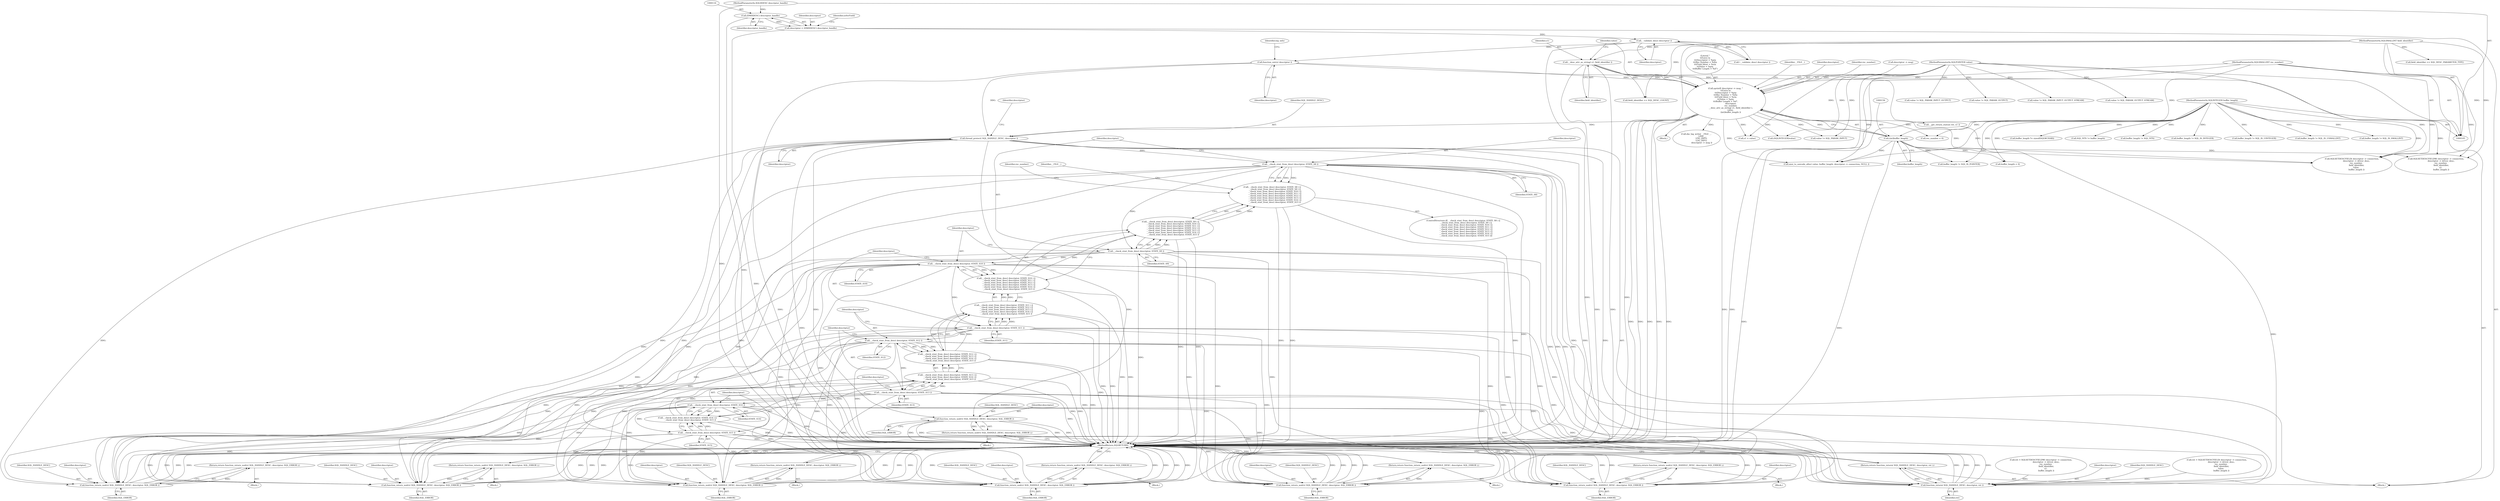 digraph "0_unixODBC_45ef78e037f578b15fc58938a3a3251655e71d6f#diff-d52750c7ba4e594410438569d8e2963aL24@API" {
"1000166" [label="(Call,thread_protect( SQL_HANDLE_DESC, descriptor ))"];
"1000144" [label="(Call,sprintf( descriptor -> msg, \"\n\t\tEntry:\\n\n\t\t\tDescriptor = %p\\n\n\t\t\tRec Number = %d\\n\n\t\t\tField Ident = %s\\n\n\t\t\tValue = %p\\n\n\t\t\tBuffer Length = %d\",\n                descriptor,\n                rec_number,\n                __desc_attr_as_string( s1, field_identifier ),\n                value, \n                (int)buffer_length ))"];
"1000137" [label="(Call,function_entry( descriptor ))"];
"1000126" [label="(Call,__validate_desc( descriptor ))"];
"1000113" [label="(Call,descriptor = (DMHDESC) descriptor_handle)"];
"1000115" [label="(Call,(DMHDESC) descriptor_handle)"];
"1000106" [label="(MethodParameterIn,SQLHDESC descriptor_handle)"];
"1000107" [label="(MethodParameterIn,SQLSMALLINT rec_number)"];
"1000151" [label="(Call,__desc_attr_as_string( s1, field_identifier ))"];
"1000108" [label="(MethodParameterIn,SQLSMALLINT field_identifier)"];
"1000109" [label="(MethodParameterIn,SQLPOINTER value)"];
"1000155" [label="(Call,(int)buffer_length)"];
"1000110" [label="(MethodParameterIn,SQLINTEGER buffer_length)"];
"1000199" [label="(Call,function_return_nodrv( SQL_HANDLE_DESC, descriptor, SQL_ERROR ))"];
"1000198" [label="(Return,return function_return_nodrv( SQL_HANDLE_DESC, descriptor, SQL_ERROR );)"];
"1000205" [label="(Call,__check_stmt_from_desc( descriptor, STATE_S8 ))"];
"1000204" [label="(Call,__check_stmt_from_desc( descriptor, STATE_S8 ) ||\n        __check_stmt_from_desc( descriptor, STATE_S9 ) ||\n        __check_stmt_from_desc( descriptor, STATE_S10 ) ||\n        __check_stmt_from_desc( descriptor, STATE_S11 ) ||\n        __check_stmt_from_desc( descriptor, STATE_S12 ) ||\n        __check_stmt_from_desc( descriptor, STATE_S13 ) ||\n        __check_stmt_from_desc( descriptor, STATE_S14 ) ||\n        __check_stmt_from_desc( descriptor, STATE_S15 ))"];
"1000209" [label="(Call,__check_stmt_from_desc( descriptor, STATE_S9 ))"];
"1000208" [label="(Call,__check_stmt_from_desc( descriptor, STATE_S9 ) ||\n        __check_stmt_from_desc( descriptor, STATE_S10 ) ||\n        __check_stmt_from_desc( descriptor, STATE_S11 ) ||\n        __check_stmt_from_desc( descriptor, STATE_S12 ) ||\n        __check_stmt_from_desc( descriptor, STATE_S13 ) ||\n        __check_stmt_from_desc( descriptor, STATE_S14 ) ||\n        __check_stmt_from_desc( descriptor, STATE_S15 ))"];
"1000213" [label="(Call,__check_stmt_from_desc( descriptor, STATE_S10 ))"];
"1000212" [label="(Call,__check_stmt_from_desc( descriptor, STATE_S10 ) ||\n        __check_stmt_from_desc( descriptor, STATE_S11 ) ||\n        __check_stmt_from_desc( descriptor, STATE_S12 ) ||\n        __check_stmt_from_desc( descriptor, STATE_S13 ) ||\n        __check_stmt_from_desc( descriptor, STATE_S14 ) ||\n        __check_stmt_from_desc( descriptor, STATE_S15 ))"];
"1000217" [label="(Call,__check_stmt_from_desc( descriptor, STATE_S11 ))"];
"1000216" [label="(Call,__check_stmt_from_desc( descriptor, STATE_S11 ) ||\n        __check_stmt_from_desc( descriptor, STATE_S12 ) ||\n        __check_stmt_from_desc( descriptor, STATE_S13 ) ||\n        __check_stmt_from_desc( descriptor, STATE_S14 ) ||\n        __check_stmt_from_desc( descriptor, STATE_S15 ))"];
"1000221" [label="(Call,__check_stmt_from_desc( descriptor, STATE_S12 ))"];
"1000220" [label="(Call,__check_stmt_from_desc( descriptor, STATE_S12 ) ||\n        __check_stmt_from_desc( descriptor, STATE_S13 ) ||\n        __check_stmt_from_desc( descriptor, STATE_S14 ) ||\n        __check_stmt_from_desc( descriptor, STATE_S15 ))"];
"1000225" [label="(Call,__check_stmt_from_desc( descriptor, STATE_S13 ))"];
"1000224" [label="(Call,__check_stmt_from_desc( descriptor, STATE_S13 ) ||\n        __check_stmt_from_desc( descriptor, STATE_S14 ) ||\n        __check_stmt_from_desc( descriptor, STATE_S15 ))"];
"1000229" [label="(Call,__check_stmt_from_desc( descriptor, STATE_S14 ))"];
"1000228" [label="(Call,__check_stmt_from_desc( descriptor, STATE_S14 ) ||\n        __check_stmt_from_desc( descriptor, STATE_S15 ))"];
"1000232" [label="(Call,__check_stmt_from_desc( descriptor, STATE_S15 ))"];
"1000257" [label="(Call,function_return_nodrv( SQL_HANDLE_DESC, descriptor, SQL_ERROR ))"];
"1000256" [label="(Return,return function_return_nodrv( SQL_HANDLE_DESC, descriptor, SQL_ERROR );)"];
"1000281" [label="(Call,function_return_nodrv( SQL_HANDLE_DESC, descriptor, SQL_ERROR ))"];
"1000280" [label="(Return,return function_return_nodrv( SQL_HANDLE_DESC, descriptor, SQL_ERROR );)"];
"1000385" [label="(Call,function_return_nodrv( SQL_HANDLE_DESC, descriptor, SQL_ERROR ))"];
"1000384" [label="(Return,return function_return_nodrv( SQL_HANDLE_DESC, descriptor, SQL_ERROR );)"];
"1000415" [label="(Call,function_return_nodrv( SQL_HANDLE_DESC, descriptor, SQL_ERROR ))"];
"1000414" [label="(Return,return function_return_nodrv( SQL_HANDLE_DESC, descriptor, SQL_ERROR );)"];
"1000459" [label="(Call,function_return_nodrv( SQL_HANDLE_DESC, descriptor, SQL_ERROR ))"];
"1000458" [label="(Return,return function_return_nodrv( SQL_HANDLE_DESC, descriptor, SQL_ERROR );)"];
"1000562" [label="(Call,function_return_nodrv( SQL_HANDLE_DESC, descriptor, SQL_ERROR ))"];
"1000561" [label="(Return,return function_return_nodrv( SQL_HANDLE_DESC, descriptor, SQL_ERROR );)"];
"1000588" [label="(Call,function_return( SQL_HANDLE_DESC, descriptor, ret ))"];
"1000587" [label="(Return,return function_return( SQL_HANDLE_DESC, descriptor, ret );)"];
"1000224" [label="(Call,__check_stmt_from_desc( descriptor, STATE_S13 ) ||\n        __check_stmt_from_desc( descriptor, STATE_S14 ) ||\n        __check_stmt_from_desc( descriptor, STATE_S15 ))"];
"1000204" [label="(Call,__check_stmt_from_desc( descriptor, STATE_S8 ) ||\n        __check_stmt_from_desc( descriptor, STATE_S9 ) ||\n        __check_stmt_from_desc( descriptor, STATE_S10 ) ||\n        __check_stmt_from_desc( descriptor, STATE_S11 ) ||\n        __check_stmt_from_desc( descriptor, STATE_S12 ) ||\n        __check_stmt_from_desc( descriptor, STATE_S13 ) ||\n        __check_stmt_from_desc( descriptor, STATE_S14 ) ||\n        __check_stmt_from_desc( descriptor, STATE_S15 ))"];
"1000576" [label="(Call,__get_return_status( ret, s1 ))"];
"1000227" [label="(Identifier,STATE_S13)"];
"1000283" [label="(Identifier,descriptor)"];
"1000177" [label="(Block,)"];
"1000385" [label="(Call,function_return_nodrv( SQL_HANDLE_DESC, descriptor, SQL_ERROR ))"];
"1000388" [label="(Identifier,SQL_ERROR)"];
"1000226" [label="(Identifier,descriptor)"];
"1000137" [label="(Call,function_entry( descriptor ))"];
"1000443" [label="(Block,)"];
"1000416" [label="(Identifier,SQL_HANDLE_DESC)"];
"1000203" [label="(ControlStructure,if( __check_stmt_from_desc( descriptor, STATE_S8 ) ||\n        __check_stmt_from_desc( descriptor, STATE_S9 ) ||\n        __check_stmt_from_desc( descriptor, STATE_S10 ) ||\n        __check_stmt_from_desc( descriptor, STATE_S11 ) ||\n        __check_stmt_from_desc( descriptor, STATE_S12 ) ||\n        __check_stmt_from_desc( descriptor, STATE_S13 ) ||\n        __check_stmt_from_desc( descriptor, STATE_S14 ) ||\n        __check_stmt_from_desc( descriptor, STATE_S15 )))"];
"1000458" [label="(Return,return function_return_nodrv( SQL_HANDLE_DESC, descriptor, SQL_ERROR );)"];
"1000166" [label="(Call,thread_protect( SQL_HANDLE_DESC, descriptor ))"];
"1000399" [label="(Block,)"];
"1000386" [label="(Identifier,SQL_HANDLE_DESC)"];
"1000257" [label="(Call,function_return_nodrv( SQL_HANDLE_DESC, descriptor, SQL_ERROR ))"];
"1000417" [label="(Identifier,descriptor)"];
"1000369" [label="(Block,)"];
"1000127" [label="(Identifier,descriptor)"];
"1000510" [label="(Call,buffer_length *= sizeof(SQLWCHAR))"];
"1000201" [label="(Identifier,descriptor)"];
"1000498" [label="(Call,ansi_to_unicode_alloc( value, buffer_length, descriptor -> connection, NULL ))"];
"1000213" [label="(Call,__check_stmt_from_desc( descriptor, STATE_S10 ))"];
"1000233" [label="(Identifier,descriptor)"];
"1000260" [label="(Identifier,SQL_ERROR)"];
"1000519" [label="(Call,ret = SQLSETDESCFIELDW( descriptor -> connection,\n                descriptor -> driver_desc,\n                rec_number, \n                field_identifier,\n                s1, \n                buffer_length ))"];
"1000109" [label="(MethodParameterIn,SQLPOINTER value)"];
"1000225" [label="(Call,__check_stmt_from_desc( descriptor, STATE_S13 ))"];
"1000506" [label="(Call,SQL_NTS != buffer_length)"];
"1000222" [label="(Identifier,descriptor)"];
"1000199" [label="(Call,function_return_nodrv( SQL_HANDLE_DESC, descriptor, SQL_ERROR ))"];
"1000460" [label="(Identifier,SQL_HANDLE_DESC)"];
"1000209" [label="(Call,__check_stmt_from_desc( descriptor, STATE_S9 ))"];
"1000173" [label="(Identifier,descriptor)"];
"1000258" [label="(Identifier,SQL_HANDLE_DESC)"];
"1000564" [label="(Identifier,descriptor)"];
"1000265" [label="(Block,)"];
"1000366" [label="(Call,buffer_length != SQL_NTS)"];
"1000592" [label="(MethodReturn,SQLRETURN)"];
"1000168" [label="(Identifier,descriptor)"];
"1000152" [label="(Identifier,s1)"];
"1000115" [label="(Call,(DMHDESC) descriptor_handle)"];
"1000565" [label="(Identifier,SQL_ERROR)"];
"1000212" [label="(Call,__check_stmt_from_desc( descriptor, STATE_S10 ) ||\n        __check_stmt_from_desc( descriptor, STATE_S11 ) ||\n        __check_stmt_from_desc( descriptor, STATE_S12 ) ||\n        __check_stmt_from_desc( descriptor, STATE_S13 ) ||\n        __check_stmt_from_desc( descriptor, STATE_S14 ) ||\n        __check_stmt_from_desc( descriptor, STATE_S15 ))"];
"1000433" [label="(Call,value != SQL_PARAM_INPUT_OUTPUT)"];
"1000230" [label="(Identifier,descriptor)"];
"1000429" [label="(Call,value != SQL_PARAM_OUTPUT)"];
"1000159" [label="(Identifier,__FILE__)"];
"1000198" [label="(Return,return function_return_nodrv( SQL_HANDLE_DESC, descriptor, SQL_ERROR );)"];
"1000217" [label="(Call,__check_stmt_from_desc( descriptor, STATE_S11 ))"];
"1000418" [label="(Identifier,SQL_ERROR)"];
"1000138" [label="(Identifier,descriptor)"];
"1000157" [label="(Identifier,buffer_length)"];
"1000415" [label="(Call,function_return_nodrv( SQL_HANDLE_DESC, descriptor, SQL_ERROR ))"];
"1000341" [label="(Call,buffer_length != SQL_IS_POINTER)"];
"1000144" [label="(Call,sprintf( descriptor -> msg, \"\n\t\tEntry:\\n\n\t\t\tDescriptor = %p\\n\n\t\t\tRec Number = %d\\n\n\t\t\tField Ident = %s\\n\n\t\t\tValue = %p\\n\n\t\t\tBuffer Length = %d\",\n                descriptor,\n                rec_number,\n                __desc_attr_as_string( s1, field_identifier ),\n                value, \n                (int)buffer_length ))"];
"1000588" [label="(Call,function_return( SQL_HANDLE_DESC, descriptor, ret ))"];
"1000229" [label="(Call,__check_stmt_from_desc( descriptor, STATE_S14 ))"];
"1000345" [label="(Call,buffer_length != SQL_IS_INTEGER)"];
"1000259" [label="(Identifier,descriptor)"];
"1000117" [label="(Identifier,descriptor_handle)"];
"1000107" [label="(MethodParameterIn,SQLSMALLINT rec_number)"];
"1000384" [label="(Return,return function_return_nodrv( SQL_HANDLE_DESC, descriptor, SQL_ERROR );)"];
"1000235" [label="(Block,)"];
"1000387" [label="(Identifier,descriptor)"];
"1000284" [label="(Identifier,SQL_ERROR)"];
"1000282" [label="(Identifier,SQL_HANDLE_DESC)"];
"1000437" [label="(Call,value != SQL_PARAM_INPUT_OUTPUT_STREAM)"];
"1000148" [label="(Literal,\"\n\t\tEntry:\\n\n\t\t\tDescriptor = %p\\n\n\t\t\tRec Number = %d\\n\n\t\t\tField Ident = %s\\n\n\t\t\tValue = %p\\n\n\t\t\tBuffer Length = %d\")"];
"1000228" [label="(Call,__check_stmt_from_desc( descriptor, STATE_S14 ) ||\n        __check_stmt_from_desc( descriptor, STATE_S15 ))"];
"1000153" [label="(Identifier,field_identifier)"];
"1000232" [label="(Call,__check_stmt_from_desc( descriptor, STATE_S15 ))"];
"1000154" [label="(Identifier,value)"];
"1000561" [label="(Return,return function_return_nodrv( SQL_HANDLE_DESC, descriptor, SQL_ERROR );)"];
"1000216" [label="(Call,__check_stmt_from_desc( descriptor, STATE_S11 ) ||\n        __check_stmt_from_desc( descriptor, STATE_S12 ) ||\n        __check_stmt_from_desc( descriptor, STATE_S13 ) ||\n        __check_stmt_from_desc( descriptor, STATE_S14 ) ||\n        __check_stmt_from_desc( descriptor, STATE_S15 ))"];
"1000540" [label="(Block,)"];
"1000151" [label="(Call,__desc_attr_as_string( s1, field_identifier ))"];
"1000459" [label="(Call,function_return_nodrv( SQL_HANDLE_DESC, descriptor, SQL_ERROR ))"];
"1000263" [label="(Identifier,rec_number)"];
"1000143" [label="(Block,)"];
"1000440" [label="(Call,value != SQL_PARAM_OUTPUT_STREAM)"];
"1000114" [label="(Identifier,descriptor)"];
"1000461" [label="(Identifier,descriptor)"];
"1000141" [label="(Identifier,log_info)"];
"1000200" [label="(Identifier,SQL_HANDLE_DESC)"];
"1000155" [label="(Call,(int)buffer_length)"];
"1000521" [label="(Call,SQLSETDESCFIELDW( descriptor -> connection,\n                descriptor -> driver_desc,\n                rec_number, \n                field_identifier,\n                s1, \n                buffer_length ))"];
"1000110" [label="(MethodParameterIn,SQLINTEGER buffer_length)"];
"1000211" [label="(Identifier,STATE_S9)"];
"1000234" [label="(Identifier,STATE_S15)"];
"1000108" [label="(MethodParameterIn,SQLSMALLINT field_identifier)"];
"1000126" [label="(Call,__validate_desc( descriptor ))"];
"1000587" [label="(Return,return function_return( SQL_HANDLE_DESC, descriptor, ret );)"];
"1000363" [label="(Call,buffer_length < 0)"];
"1000516" [label="(Call,s1 = value)"];
"1000158" [label="(Call,dm_log_write( __FILE__, \n                __LINE__, \n                LOG_INFO, \n                LOG_INFO, \n                descriptor -> msg ))"];
"1000349" [label="(Call,buffer_length != SQL_IS_UINTEGER)"];
"1000149" [label="(Identifier,descriptor)"];
"1000223" [label="(Identifier,STATE_S12)"];
"1000122" [label="(Identifier,isStrField)"];
"1000562" [label="(Call,function_return_nodrv( SQL_HANDLE_DESC, descriptor, SQL_ERROR ))"];
"1000563" [label="(Identifier,SQL_HANDLE_DESC)"];
"1000471" [label="(Call,SQLSETDESCFIELD( descriptor -> connection,\n              descriptor -> driver_desc,\n              rec_number, \n              field_identifier,\n              value, \n              buffer_length ))"];
"1000591" [label="(Identifier,ret)"];
"1000590" [label="(Identifier,descriptor)"];
"1000207" [label="(Identifier,STATE_S8)"];
"1000391" [label="(Call,field_identifier == SQL_DESC_COUNT)"];
"1000262" [label="(Call,rec_number < 0)"];
"1000414" [label="(Return,return function_return_nodrv( SQL_HANDLE_DESC, descriptor, SQL_ERROR );)"];
"1000280" [label="(Return,return function_return_nodrv( SQL_HANDLE_DESC, descriptor, SQL_ERROR );)"];
"1000589" [label="(Identifier,SQL_HANDLE_DESC)"];
"1000220" [label="(Call,__check_stmt_from_desc( descriptor, STATE_S12 ) ||\n        __check_stmt_from_desc( descriptor, STATE_S13 ) ||\n        __check_stmt_from_desc( descriptor, STATE_S14 ) ||\n        __check_stmt_from_desc( descriptor, STATE_S15 ))"];
"1000150" [label="(Identifier,rec_number)"];
"1000469" [label="(Call,ret = SQLSETDESCFIELD( descriptor -> connection,\n              descriptor -> driver_desc,\n              rec_number, \n              field_identifier,\n              value, \n              buffer_length ))"];
"1000218" [label="(Identifier,descriptor)"];
"1000210" [label="(Identifier,descriptor)"];
"1000125" [label="(Call,!__validate_desc( descriptor ))"];
"1000256" [label="(Return,return function_return_nodrv( SQL_HANDLE_DESC, descriptor, SQL_ERROR );)"];
"1000219" [label="(Identifier,STATE_S11)"];
"1000145" [label="(Call,descriptor -> msg)"];
"1000214" [label="(Identifier,descriptor)"];
"1000395" [label="(Call,(SQLINTEGER)value)"];
"1000281" [label="(Call,function_return_nodrv( SQL_HANDLE_DESC, descriptor, SQL_ERROR ))"];
"1000205" [label="(Call,__check_stmt_from_desc( descriptor, STATE_S8 ))"];
"1000106" [label="(MethodParameterIn,SQLHDESC descriptor_handle)"];
"1000356" [label="(Call,buffer_length != SQL_IS_USMALLINT)"];
"1000111" [label="(Block,)"];
"1000425" [label="(Call,value != SQL_PARAM_INPUT)"];
"1000221" [label="(Call,__check_stmt_from_desc( descriptor, STATE_S12 ))"];
"1000231" [label="(Identifier,STATE_S14)"];
"1000215" [label="(Identifier,STATE_S10)"];
"1000237" [label="(Identifier,__FILE__)"];
"1000206" [label="(Identifier,descriptor)"];
"1000113" [label="(Call,descriptor = (DMHDESC) descriptor_handle)"];
"1000421" [label="(Call,field_identifier == SQL_DESC_PARAMETER_TYPE)"];
"1000208" [label="(Call,__check_stmt_from_desc( descriptor, STATE_S9 ) ||\n        __check_stmt_from_desc( descriptor, STATE_S10 ) ||\n        __check_stmt_from_desc( descriptor, STATE_S11 ) ||\n        __check_stmt_from_desc( descriptor, STATE_S12 ) ||\n        __check_stmt_from_desc( descriptor, STATE_S13 ) ||\n        __check_stmt_from_desc( descriptor, STATE_S14 ) ||\n        __check_stmt_from_desc( descriptor, STATE_S15 ))"];
"1000353" [label="(Call,buffer_length != SQL_IS_SMALLINT)"];
"1000462" [label="(Identifier,SQL_ERROR)"];
"1000202" [label="(Identifier,SQL_ERROR)"];
"1000167" [label="(Identifier,SQL_HANDLE_DESC)"];
"1000166" -> "1000111"  [label="AST: "];
"1000166" -> "1000168"  [label="CFG: "];
"1000167" -> "1000166"  [label="AST: "];
"1000168" -> "1000166"  [label="AST: "];
"1000173" -> "1000166"  [label="CFG: "];
"1000166" -> "1000592"  [label="DDG: "];
"1000144" -> "1000166"  [label="DDG: "];
"1000137" -> "1000166"  [label="DDG: "];
"1000166" -> "1000199"  [label="DDG: "];
"1000166" -> "1000199"  [label="DDG: "];
"1000166" -> "1000205"  [label="DDG: "];
"1000166" -> "1000257"  [label="DDG: "];
"1000166" -> "1000281"  [label="DDG: "];
"1000166" -> "1000385"  [label="DDG: "];
"1000166" -> "1000415"  [label="DDG: "];
"1000166" -> "1000459"  [label="DDG: "];
"1000166" -> "1000562"  [label="DDG: "];
"1000166" -> "1000588"  [label="DDG: "];
"1000144" -> "1000143"  [label="AST: "];
"1000144" -> "1000155"  [label="CFG: "];
"1000145" -> "1000144"  [label="AST: "];
"1000148" -> "1000144"  [label="AST: "];
"1000149" -> "1000144"  [label="AST: "];
"1000150" -> "1000144"  [label="AST: "];
"1000151" -> "1000144"  [label="AST: "];
"1000154" -> "1000144"  [label="AST: "];
"1000155" -> "1000144"  [label="AST: "];
"1000159" -> "1000144"  [label="CFG: "];
"1000144" -> "1000592"  [label="DDG: "];
"1000144" -> "1000592"  [label="DDG: "];
"1000144" -> "1000592"  [label="DDG: "];
"1000144" -> "1000592"  [label="DDG: "];
"1000144" -> "1000592"  [label="DDG: "];
"1000137" -> "1000144"  [label="DDG: "];
"1000107" -> "1000144"  [label="DDG: "];
"1000151" -> "1000144"  [label="DDG: "];
"1000151" -> "1000144"  [label="DDG: "];
"1000109" -> "1000144"  [label="DDG: "];
"1000155" -> "1000144"  [label="DDG: "];
"1000144" -> "1000158"  [label="DDG: "];
"1000144" -> "1000262"  [label="DDG: "];
"1000144" -> "1000395"  [label="DDG: "];
"1000144" -> "1000425"  [label="DDG: "];
"1000144" -> "1000471"  [label="DDG: "];
"1000144" -> "1000498"  [label="DDG: "];
"1000144" -> "1000516"  [label="DDG: "];
"1000137" -> "1000111"  [label="AST: "];
"1000137" -> "1000138"  [label="CFG: "];
"1000138" -> "1000137"  [label="AST: "];
"1000141" -> "1000137"  [label="CFG: "];
"1000137" -> "1000592"  [label="DDG: "];
"1000126" -> "1000137"  [label="DDG: "];
"1000126" -> "1000125"  [label="AST: "];
"1000126" -> "1000127"  [label="CFG: "];
"1000127" -> "1000126"  [label="AST: "];
"1000125" -> "1000126"  [label="CFG: "];
"1000126" -> "1000592"  [label="DDG: "];
"1000126" -> "1000125"  [label="DDG: "];
"1000113" -> "1000126"  [label="DDG: "];
"1000113" -> "1000111"  [label="AST: "];
"1000113" -> "1000115"  [label="CFG: "];
"1000114" -> "1000113"  [label="AST: "];
"1000115" -> "1000113"  [label="AST: "];
"1000122" -> "1000113"  [label="CFG: "];
"1000113" -> "1000592"  [label="DDG: "];
"1000115" -> "1000113"  [label="DDG: "];
"1000115" -> "1000117"  [label="CFG: "];
"1000116" -> "1000115"  [label="AST: "];
"1000117" -> "1000115"  [label="AST: "];
"1000115" -> "1000592"  [label="DDG: "];
"1000106" -> "1000115"  [label="DDG: "];
"1000106" -> "1000105"  [label="AST: "];
"1000106" -> "1000592"  [label="DDG: "];
"1000107" -> "1000105"  [label="AST: "];
"1000107" -> "1000592"  [label="DDG: "];
"1000107" -> "1000262"  [label="DDG: "];
"1000107" -> "1000471"  [label="DDG: "];
"1000107" -> "1000521"  [label="DDG: "];
"1000151" -> "1000153"  [label="CFG: "];
"1000152" -> "1000151"  [label="AST: "];
"1000153" -> "1000151"  [label="AST: "];
"1000154" -> "1000151"  [label="CFG: "];
"1000151" -> "1000592"  [label="DDG: "];
"1000151" -> "1000592"  [label="DDG: "];
"1000108" -> "1000151"  [label="DDG: "];
"1000151" -> "1000391"  [label="DDG: "];
"1000151" -> "1000576"  [label="DDG: "];
"1000108" -> "1000105"  [label="AST: "];
"1000108" -> "1000592"  [label="DDG: "];
"1000108" -> "1000391"  [label="DDG: "];
"1000108" -> "1000421"  [label="DDG: "];
"1000108" -> "1000471"  [label="DDG: "];
"1000108" -> "1000521"  [label="DDG: "];
"1000109" -> "1000105"  [label="AST: "];
"1000109" -> "1000592"  [label="DDG: "];
"1000109" -> "1000395"  [label="DDG: "];
"1000109" -> "1000425"  [label="DDG: "];
"1000109" -> "1000429"  [label="DDG: "];
"1000109" -> "1000433"  [label="DDG: "];
"1000109" -> "1000437"  [label="DDG: "];
"1000109" -> "1000440"  [label="DDG: "];
"1000109" -> "1000471"  [label="DDG: "];
"1000109" -> "1000498"  [label="DDG: "];
"1000109" -> "1000516"  [label="DDG: "];
"1000155" -> "1000157"  [label="CFG: "];
"1000156" -> "1000155"  [label="AST: "];
"1000157" -> "1000155"  [label="AST: "];
"1000155" -> "1000592"  [label="DDG: "];
"1000110" -> "1000155"  [label="DDG: "];
"1000155" -> "1000341"  [label="DDG: "];
"1000155" -> "1000363"  [label="DDG: "];
"1000155" -> "1000471"  [label="DDG: "];
"1000155" -> "1000498"  [label="DDG: "];
"1000155" -> "1000521"  [label="DDG: "];
"1000110" -> "1000105"  [label="AST: "];
"1000110" -> "1000592"  [label="DDG: "];
"1000110" -> "1000341"  [label="DDG: "];
"1000110" -> "1000345"  [label="DDG: "];
"1000110" -> "1000349"  [label="DDG: "];
"1000110" -> "1000353"  [label="DDG: "];
"1000110" -> "1000356"  [label="DDG: "];
"1000110" -> "1000363"  [label="DDG: "];
"1000110" -> "1000366"  [label="DDG: "];
"1000110" -> "1000471"  [label="DDG: "];
"1000110" -> "1000498"  [label="DDG: "];
"1000110" -> "1000506"  [label="DDG: "];
"1000110" -> "1000510"  [label="DDG: "];
"1000110" -> "1000521"  [label="DDG: "];
"1000199" -> "1000198"  [label="AST: "];
"1000199" -> "1000202"  [label="CFG: "];
"1000200" -> "1000199"  [label="AST: "];
"1000201" -> "1000199"  [label="AST: "];
"1000202" -> "1000199"  [label="AST: "];
"1000198" -> "1000199"  [label="CFG: "];
"1000199" -> "1000592"  [label="DDG: "];
"1000199" -> "1000592"  [label="DDG: "];
"1000199" -> "1000592"  [label="DDG: "];
"1000199" -> "1000592"  [label="DDG: "];
"1000199" -> "1000198"  [label="DDG: "];
"1000198" -> "1000177"  [label="AST: "];
"1000592" -> "1000198"  [label="CFG: "];
"1000198" -> "1000592"  [label="DDG: "];
"1000205" -> "1000204"  [label="AST: "];
"1000205" -> "1000207"  [label="CFG: "];
"1000206" -> "1000205"  [label="AST: "];
"1000207" -> "1000205"  [label="AST: "];
"1000210" -> "1000205"  [label="CFG: "];
"1000204" -> "1000205"  [label="CFG: "];
"1000205" -> "1000592"  [label="DDG: "];
"1000205" -> "1000204"  [label="DDG: "];
"1000205" -> "1000204"  [label="DDG: "];
"1000205" -> "1000209"  [label="DDG: "];
"1000205" -> "1000257"  [label="DDG: "];
"1000205" -> "1000281"  [label="DDG: "];
"1000205" -> "1000385"  [label="DDG: "];
"1000205" -> "1000415"  [label="DDG: "];
"1000205" -> "1000459"  [label="DDG: "];
"1000205" -> "1000562"  [label="DDG: "];
"1000205" -> "1000588"  [label="DDG: "];
"1000204" -> "1000203"  [label="AST: "];
"1000204" -> "1000208"  [label="CFG: "];
"1000208" -> "1000204"  [label="AST: "];
"1000237" -> "1000204"  [label="CFG: "];
"1000263" -> "1000204"  [label="CFG: "];
"1000204" -> "1000592"  [label="DDG: "];
"1000204" -> "1000592"  [label="DDG: "];
"1000204" -> "1000592"  [label="DDG: "];
"1000208" -> "1000204"  [label="DDG: "];
"1000208" -> "1000204"  [label="DDG: "];
"1000209" -> "1000208"  [label="AST: "];
"1000209" -> "1000211"  [label="CFG: "];
"1000210" -> "1000209"  [label="AST: "];
"1000211" -> "1000209"  [label="AST: "];
"1000214" -> "1000209"  [label="CFG: "];
"1000208" -> "1000209"  [label="CFG: "];
"1000209" -> "1000592"  [label="DDG: "];
"1000209" -> "1000208"  [label="DDG: "];
"1000209" -> "1000208"  [label="DDG: "];
"1000209" -> "1000213"  [label="DDG: "];
"1000209" -> "1000257"  [label="DDG: "];
"1000209" -> "1000281"  [label="DDG: "];
"1000209" -> "1000385"  [label="DDG: "];
"1000209" -> "1000415"  [label="DDG: "];
"1000209" -> "1000459"  [label="DDG: "];
"1000209" -> "1000562"  [label="DDG: "];
"1000209" -> "1000588"  [label="DDG: "];
"1000208" -> "1000212"  [label="CFG: "];
"1000212" -> "1000208"  [label="AST: "];
"1000208" -> "1000592"  [label="DDG: "];
"1000208" -> "1000592"  [label="DDG: "];
"1000212" -> "1000208"  [label="DDG: "];
"1000212" -> "1000208"  [label="DDG: "];
"1000213" -> "1000212"  [label="AST: "];
"1000213" -> "1000215"  [label="CFG: "];
"1000214" -> "1000213"  [label="AST: "];
"1000215" -> "1000213"  [label="AST: "];
"1000218" -> "1000213"  [label="CFG: "];
"1000212" -> "1000213"  [label="CFG: "];
"1000213" -> "1000592"  [label="DDG: "];
"1000213" -> "1000212"  [label="DDG: "];
"1000213" -> "1000212"  [label="DDG: "];
"1000213" -> "1000217"  [label="DDG: "];
"1000213" -> "1000257"  [label="DDG: "];
"1000213" -> "1000281"  [label="DDG: "];
"1000213" -> "1000385"  [label="DDG: "];
"1000213" -> "1000415"  [label="DDG: "];
"1000213" -> "1000459"  [label="DDG: "];
"1000213" -> "1000562"  [label="DDG: "];
"1000213" -> "1000588"  [label="DDG: "];
"1000212" -> "1000216"  [label="CFG: "];
"1000216" -> "1000212"  [label="AST: "];
"1000212" -> "1000592"  [label="DDG: "];
"1000212" -> "1000592"  [label="DDG: "];
"1000216" -> "1000212"  [label="DDG: "];
"1000216" -> "1000212"  [label="DDG: "];
"1000217" -> "1000216"  [label="AST: "];
"1000217" -> "1000219"  [label="CFG: "];
"1000218" -> "1000217"  [label="AST: "];
"1000219" -> "1000217"  [label="AST: "];
"1000222" -> "1000217"  [label="CFG: "];
"1000216" -> "1000217"  [label="CFG: "];
"1000217" -> "1000592"  [label="DDG: "];
"1000217" -> "1000216"  [label="DDG: "];
"1000217" -> "1000216"  [label="DDG: "];
"1000217" -> "1000221"  [label="DDG: "];
"1000217" -> "1000257"  [label="DDG: "];
"1000217" -> "1000281"  [label="DDG: "];
"1000217" -> "1000385"  [label="DDG: "];
"1000217" -> "1000415"  [label="DDG: "];
"1000217" -> "1000459"  [label="DDG: "];
"1000217" -> "1000562"  [label="DDG: "];
"1000217" -> "1000588"  [label="DDG: "];
"1000216" -> "1000220"  [label="CFG: "];
"1000220" -> "1000216"  [label="AST: "];
"1000216" -> "1000592"  [label="DDG: "];
"1000216" -> "1000592"  [label="DDG: "];
"1000220" -> "1000216"  [label="DDG: "];
"1000220" -> "1000216"  [label="DDG: "];
"1000221" -> "1000220"  [label="AST: "];
"1000221" -> "1000223"  [label="CFG: "];
"1000222" -> "1000221"  [label="AST: "];
"1000223" -> "1000221"  [label="AST: "];
"1000226" -> "1000221"  [label="CFG: "];
"1000220" -> "1000221"  [label="CFG: "];
"1000221" -> "1000592"  [label="DDG: "];
"1000221" -> "1000220"  [label="DDG: "];
"1000221" -> "1000220"  [label="DDG: "];
"1000221" -> "1000225"  [label="DDG: "];
"1000221" -> "1000257"  [label="DDG: "];
"1000221" -> "1000281"  [label="DDG: "];
"1000221" -> "1000385"  [label="DDG: "];
"1000221" -> "1000415"  [label="DDG: "];
"1000221" -> "1000459"  [label="DDG: "];
"1000221" -> "1000562"  [label="DDG: "];
"1000221" -> "1000588"  [label="DDG: "];
"1000220" -> "1000224"  [label="CFG: "];
"1000224" -> "1000220"  [label="AST: "];
"1000220" -> "1000592"  [label="DDG: "];
"1000220" -> "1000592"  [label="DDG: "];
"1000224" -> "1000220"  [label="DDG: "];
"1000224" -> "1000220"  [label="DDG: "];
"1000225" -> "1000224"  [label="AST: "];
"1000225" -> "1000227"  [label="CFG: "];
"1000226" -> "1000225"  [label="AST: "];
"1000227" -> "1000225"  [label="AST: "];
"1000230" -> "1000225"  [label="CFG: "];
"1000224" -> "1000225"  [label="CFG: "];
"1000225" -> "1000592"  [label="DDG: "];
"1000225" -> "1000224"  [label="DDG: "];
"1000225" -> "1000224"  [label="DDG: "];
"1000225" -> "1000229"  [label="DDG: "];
"1000225" -> "1000257"  [label="DDG: "];
"1000225" -> "1000281"  [label="DDG: "];
"1000225" -> "1000385"  [label="DDG: "];
"1000225" -> "1000415"  [label="DDG: "];
"1000225" -> "1000459"  [label="DDG: "];
"1000225" -> "1000562"  [label="DDG: "];
"1000225" -> "1000588"  [label="DDG: "];
"1000224" -> "1000228"  [label="CFG: "];
"1000228" -> "1000224"  [label="AST: "];
"1000224" -> "1000592"  [label="DDG: "];
"1000224" -> "1000592"  [label="DDG: "];
"1000228" -> "1000224"  [label="DDG: "];
"1000228" -> "1000224"  [label="DDG: "];
"1000229" -> "1000228"  [label="AST: "];
"1000229" -> "1000231"  [label="CFG: "];
"1000230" -> "1000229"  [label="AST: "];
"1000231" -> "1000229"  [label="AST: "];
"1000233" -> "1000229"  [label="CFG: "];
"1000228" -> "1000229"  [label="CFG: "];
"1000229" -> "1000592"  [label="DDG: "];
"1000229" -> "1000228"  [label="DDG: "];
"1000229" -> "1000228"  [label="DDG: "];
"1000229" -> "1000232"  [label="DDG: "];
"1000229" -> "1000257"  [label="DDG: "];
"1000229" -> "1000281"  [label="DDG: "];
"1000229" -> "1000385"  [label="DDG: "];
"1000229" -> "1000415"  [label="DDG: "];
"1000229" -> "1000459"  [label="DDG: "];
"1000229" -> "1000562"  [label="DDG: "];
"1000229" -> "1000588"  [label="DDG: "];
"1000228" -> "1000232"  [label="CFG: "];
"1000232" -> "1000228"  [label="AST: "];
"1000228" -> "1000592"  [label="DDG: "];
"1000228" -> "1000592"  [label="DDG: "];
"1000232" -> "1000228"  [label="DDG: "];
"1000232" -> "1000228"  [label="DDG: "];
"1000232" -> "1000234"  [label="CFG: "];
"1000233" -> "1000232"  [label="AST: "];
"1000234" -> "1000232"  [label="AST: "];
"1000232" -> "1000592"  [label="DDG: "];
"1000232" -> "1000257"  [label="DDG: "];
"1000232" -> "1000281"  [label="DDG: "];
"1000232" -> "1000385"  [label="DDG: "];
"1000232" -> "1000415"  [label="DDG: "];
"1000232" -> "1000459"  [label="DDG: "];
"1000232" -> "1000562"  [label="DDG: "];
"1000232" -> "1000588"  [label="DDG: "];
"1000257" -> "1000256"  [label="AST: "];
"1000257" -> "1000260"  [label="CFG: "];
"1000258" -> "1000257"  [label="AST: "];
"1000259" -> "1000257"  [label="AST: "];
"1000260" -> "1000257"  [label="AST: "];
"1000256" -> "1000257"  [label="CFG: "];
"1000257" -> "1000592"  [label="DDG: "];
"1000257" -> "1000592"  [label="DDG: "];
"1000257" -> "1000592"  [label="DDG: "];
"1000257" -> "1000592"  [label="DDG: "];
"1000257" -> "1000256"  [label="DDG: "];
"1000256" -> "1000235"  [label="AST: "];
"1000592" -> "1000256"  [label="CFG: "];
"1000256" -> "1000592"  [label="DDG: "];
"1000281" -> "1000280"  [label="AST: "];
"1000281" -> "1000284"  [label="CFG: "];
"1000282" -> "1000281"  [label="AST: "];
"1000283" -> "1000281"  [label="AST: "];
"1000284" -> "1000281"  [label="AST: "];
"1000280" -> "1000281"  [label="CFG: "];
"1000281" -> "1000592"  [label="DDG: "];
"1000281" -> "1000592"  [label="DDG: "];
"1000281" -> "1000592"  [label="DDG: "];
"1000281" -> "1000592"  [label="DDG: "];
"1000281" -> "1000280"  [label="DDG: "];
"1000280" -> "1000265"  [label="AST: "];
"1000592" -> "1000280"  [label="CFG: "];
"1000280" -> "1000592"  [label="DDG: "];
"1000385" -> "1000384"  [label="AST: "];
"1000385" -> "1000388"  [label="CFG: "];
"1000386" -> "1000385"  [label="AST: "];
"1000387" -> "1000385"  [label="AST: "];
"1000388" -> "1000385"  [label="AST: "];
"1000384" -> "1000385"  [label="CFG: "];
"1000385" -> "1000592"  [label="DDG: "];
"1000385" -> "1000592"  [label="DDG: "];
"1000385" -> "1000592"  [label="DDG: "];
"1000385" -> "1000592"  [label="DDG: "];
"1000385" -> "1000384"  [label="DDG: "];
"1000384" -> "1000369"  [label="AST: "];
"1000592" -> "1000384"  [label="CFG: "];
"1000384" -> "1000592"  [label="DDG: "];
"1000415" -> "1000414"  [label="AST: "];
"1000415" -> "1000418"  [label="CFG: "];
"1000416" -> "1000415"  [label="AST: "];
"1000417" -> "1000415"  [label="AST: "];
"1000418" -> "1000415"  [label="AST: "];
"1000414" -> "1000415"  [label="CFG: "];
"1000415" -> "1000592"  [label="DDG: "];
"1000415" -> "1000592"  [label="DDG: "];
"1000415" -> "1000592"  [label="DDG: "];
"1000415" -> "1000592"  [label="DDG: "];
"1000415" -> "1000414"  [label="DDG: "];
"1000414" -> "1000399"  [label="AST: "];
"1000592" -> "1000414"  [label="CFG: "];
"1000414" -> "1000592"  [label="DDG: "];
"1000459" -> "1000458"  [label="AST: "];
"1000459" -> "1000462"  [label="CFG: "];
"1000460" -> "1000459"  [label="AST: "];
"1000461" -> "1000459"  [label="AST: "];
"1000462" -> "1000459"  [label="AST: "];
"1000458" -> "1000459"  [label="CFG: "];
"1000459" -> "1000592"  [label="DDG: "];
"1000459" -> "1000592"  [label="DDG: "];
"1000459" -> "1000592"  [label="DDG: "];
"1000459" -> "1000592"  [label="DDG: "];
"1000459" -> "1000458"  [label="DDG: "];
"1000458" -> "1000443"  [label="AST: "];
"1000592" -> "1000458"  [label="CFG: "];
"1000458" -> "1000592"  [label="DDG: "];
"1000562" -> "1000561"  [label="AST: "];
"1000562" -> "1000565"  [label="CFG: "];
"1000563" -> "1000562"  [label="AST: "];
"1000564" -> "1000562"  [label="AST: "];
"1000565" -> "1000562"  [label="AST: "];
"1000561" -> "1000562"  [label="CFG: "];
"1000562" -> "1000592"  [label="DDG: "];
"1000562" -> "1000592"  [label="DDG: "];
"1000562" -> "1000592"  [label="DDG: "];
"1000562" -> "1000592"  [label="DDG: "];
"1000562" -> "1000561"  [label="DDG: "];
"1000561" -> "1000540"  [label="AST: "];
"1000592" -> "1000561"  [label="CFG: "];
"1000561" -> "1000592"  [label="DDG: "];
"1000588" -> "1000587"  [label="AST: "];
"1000588" -> "1000591"  [label="CFG: "];
"1000589" -> "1000588"  [label="AST: "];
"1000590" -> "1000588"  [label="AST: "];
"1000591" -> "1000588"  [label="AST: "];
"1000587" -> "1000588"  [label="CFG: "];
"1000588" -> "1000592"  [label="DDG: "];
"1000588" -> "1000592"  [label="DDG: "];
"1000588" -> "1000592"  [label="DDG: "];
"1000588" -> "1000592"  [label="DDG: "];
"1000588" -> "1000587"  [label="DDG: "];
"1000519" -> "1000588"  [label="DDG: "];
"1000576" -> "1000588"  [label="DDG: "];
"1000469" -> "1000588"  [label="DDG: "];
"1000587" -> "1000111"  [label="AST: "];
"1000592" -> "1000587"  [label="CFG: "];
"1000587" -> "1000592"  [label="DDG: "];
}
